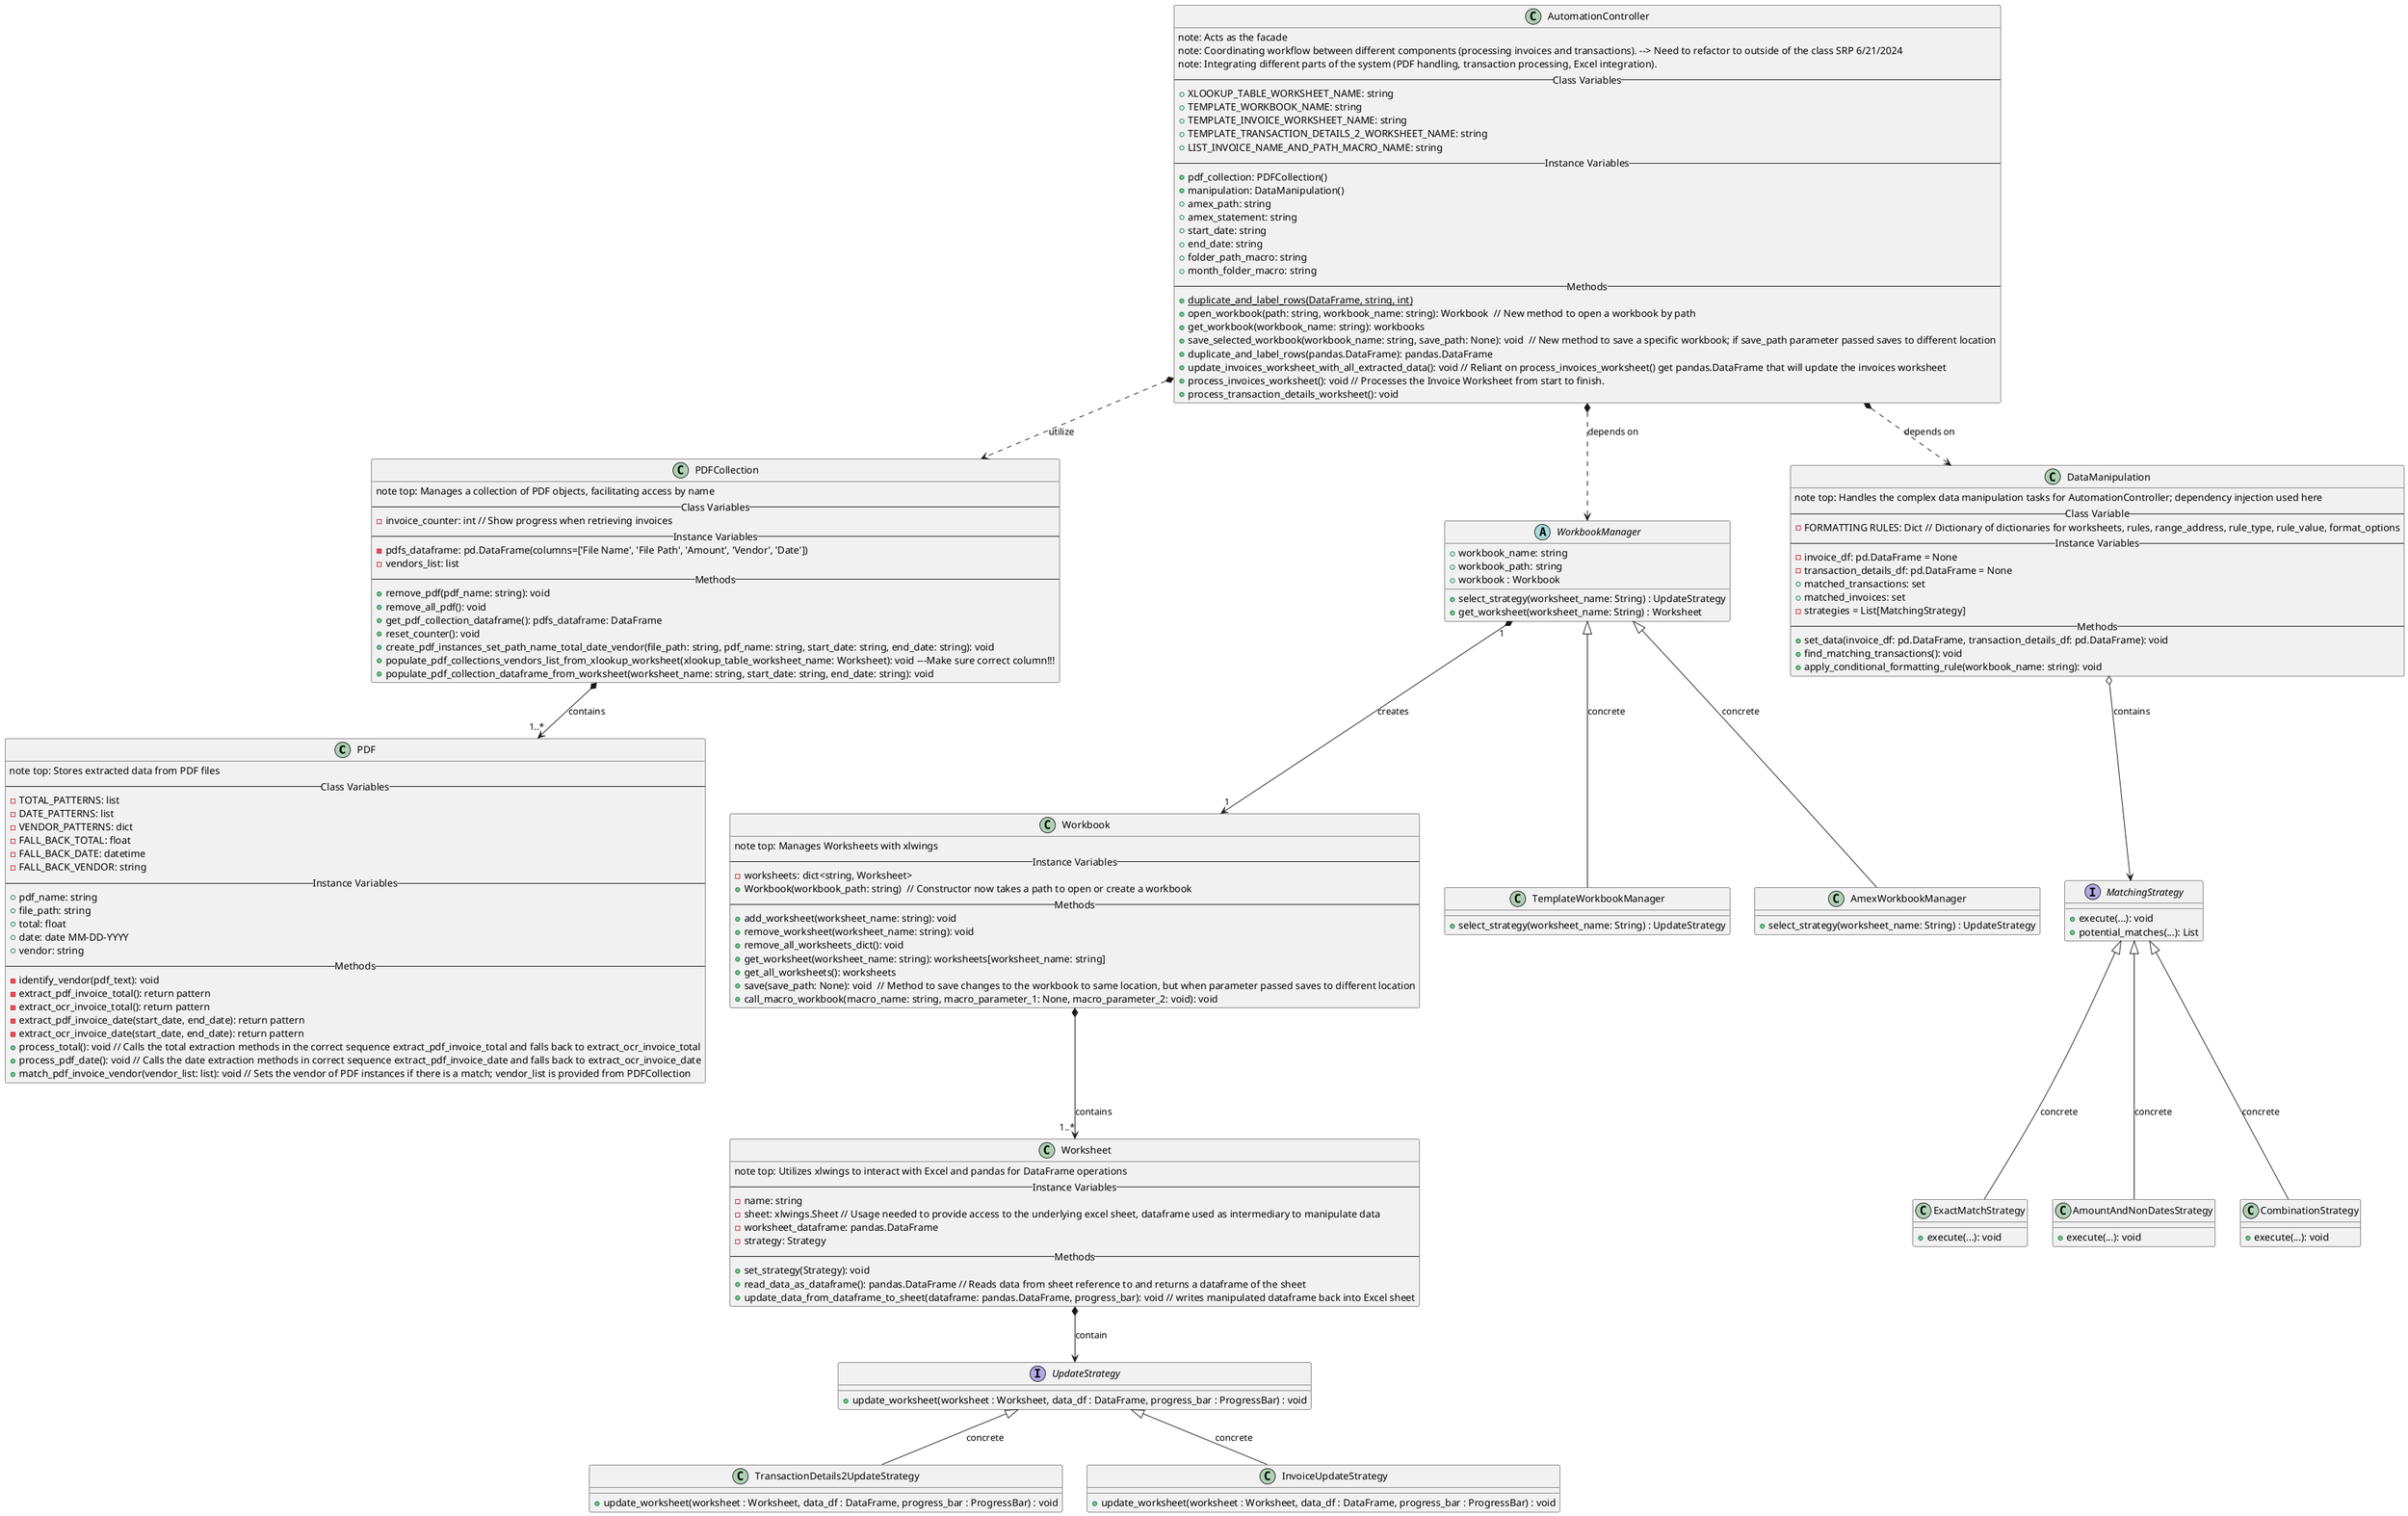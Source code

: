 @startuml
'https://plantuml.com/class-diagram

class PDF {
    note top: Stores extracted data from PDF files
    -- Class Variables --
    - TOTAL_PATTERNS: list
    - DATE_PATTERNS: list
    - VENDOR_PATTERNS: dict
    - FALL_BACK_TOTAL: float
    - FALL_BACK_DATE: datetime
    - FALL_BACK_VENDOR: string
    -- Instance Variables --
    + pdf_name: string
    + file_path: string
    + total: float
    + date: date MM-DD-YYYY
    + vendor: string
    -- Methods --
    - identify_vendor(pdf_text): void
    - extract_pdf_invoice_total(): return pattern
    - extract_ocr_invoice_total(): return pattern
    - extract_pdf_invoice_date(start_date, end_date): return pattern
    - extract_ocr_invoice_date(start_date, end_date): return pattern
    + process_total(): void // Calls the total extraction methods in the correct sequence extract_pdf_invoice_total and falls back to extract_ocr_invoice_total
    + process_pdf_date(): void // Calls the date extraction methods in correct sequence extract_pdf_invoice_date and falls back to extract_ocr_invoice_date
    + match_pdf_invoice_vendor(vendor_list: list): void // Sets the vendor of PDF instances if there is a match; vendor_list is provided from PDFCollection
}

class PDFCollection {
    note top: Manages a collection of PDF objects, facilitating access by name
    -- Class Variables --
    - invoice_counter: int // Show progress when retrieving invoices
    -- Instance Variables --
    - pdfs_dataframe: pd.DataFrame(columns=['File Name', 'File Path', 'Amount', 'Vendor', 'Date'])
    - vendors_list: list
    -- Methods --
    + remove_pdf(pdf_name: string): void
    + remove_all_pdf(): void
    + get_pdf_collection_dataframe(): pdfs_dataframe: DataFrame
    + reset_counter(): void
    + create_pdf_instances_set_path_name_total_date_vendor(file_path: string, pdf_name: string, start_date: string, end_date: string): void
    + populate_pdf_collections_vendors_list_from_xlookup_worksheet(xlookup_table_worksheet_name: Worksheet): void ---Make sure correct column!!!
    + populate_pdf_collection_dataframe_from_worksheet(worksheet_name: string, start_date: string, end_date: string): void
}

class Worksheet {
    note top: Utilizes xlwings to interact with Excel and pandas for DataFrame operations
    -- Instance Variables --
    - name: string
    - sheet: xlwings.Sheet // Usage needed to provide access to the underlying excel sheet, dataframe used as intermediary to manipulate data
    - worksheet_dataframe: pandas.DataFrame
    - strategy: Strategy
    -- Methods --
    + set_strategy(Strategy): void
    + read_data_as_dataframe(): pandas.DataFrame // Reads data from sheet reference to and returns a dataframe of the sheet
    + update_data_from_dataframe_to_sheet(dataframe: pandas.DataFrame, progress_bar): void // writes manipulated dataframe back into Excel sheet
}

class Workbook {
    note top: Manages Worksheets with xlwings
    -- Instance Variables --
    - worksheets: dict<string, Worksheet>
    + Workbook(workbook_path: string)  // Constructor now takes a path to open or create a workbook
    -- Methods --
    + add_worksheet(worksheet_name: string): void
    + remove_worksheet(worksheet_name: string): void
    + remove_all_worksheets_dict(): void
    + get_worksheet(worksheet_name: string): worksheets[worksheet_name: string]
    + get_all_worksheets(): worksheets
    + save(save_path: None): void  // Method to save changes to the workbook to same location, but when parameter passed saves to different location
    + call_macro_workbook(macro_name: string, macro_parameter_1: None, macro_parameter_2: void): void
}

abstract class WorkbookManager {
    + workbook_name: string
    + workbook_path: string
    + workbook : Workbook
    + select_strategy(worksheet_name: String) : UpdateStrategy
    + get_worksheet(worksheet_name: String) : Worksheet
}

class TemplateWorkbookManager{
    + select_strategy(worksheet_name: String) : UpdateStrategy
}

class AmexWorkbookManager{
    + select_strategy(worksheet_name: String) : UpdateStrategy
}

interface UpdateStrategy {
    + update_worksheet(worksheet : Worksheet, data_df : DataFrame, progress_bar : ProgressBar) : void
}

class TransactionDetails2UpdateStrategy{
    + update_worksheet(worksheet : Worksheet, data_df : DataFrame, progress_bar : ProgressBar) : void
}

class InvoiceUpdateStrategy{
    + update_worksheet(worksheet : Worksheet, data_df : DataFrame, progress_bar : ProgressBar) : void
}


class DataManipulation {
    note top: Handles the complex data manipulation tasks for AutomationController; dependency injection used here
   -- Class Variable --
   - FORMATTING RULES: Dict // Dictionary of dictionaries for worksheets, rules, range_address, rule_type, rule_value, format_options
   -- Instance Variables --
   - invoice_df: pd.DataFrame = None
   - transaction_details_df: pd.DataFrame = None
   + matched_transactions: set
   + matched_invoices: set
   - strategies = List[MatchingStrategy]
   -- Methods --
   + set_data(invoice_df: pd.DataFrame, transaction_details_df: pd.DataFrame): void
   + find_matching_transactions(): void
   + apply_conditional_formatting_rule(workbook_name: string): void
}

interface MatchingStrategy {
    + execute(...): void
    + potential_matches(...): List
}

class ExactMatchStrategy {
    + execute(...): void
}

class AmountAndNonDatesStrategy {
    + execute(...): void
}

class CombinationStrategy {
    + execute(...): void
}

class AutomationController {
    note: Acts as the facade
    note: Coordinating workflow between different components (processing invoices and transactions). --> Need to refactor to outside of the class SRP 6/21/2024
    note: Integrating different parts of the system (PDF handling, transaction processing, Excel integration).
    -- Class Variables --
    + XLOOKUP_TABLE_WORKSHEET_NAME: string
    + TEMPLATE_WORKBOOK_NAME: string
    + TEMPLATE_INVOICE_WORKSHEET_NAME: string
    + TEMPLATE_TRANSACTION_DETAILS_2_WORKSHEET_NAME: string
    + LIST_INVOICE_NAME_AND_PATH_MACRO_NAME: string
    -- Instance Variables --
'    + workbooks_dict: dict<string, Workbook>
    + pdf_collection: PDFCollection()
    + manipulation: DataManipulation()
    + amex_path: string
    + amex_statement: string
    + start_date: string
    + end_date: string
    + folder_path_macro: string
    + month_folder_macro: string
    -- Methods --
    + {static} duplicate_and_label_rows(DataFrame, string, int)
    + open_workbook(path: string, workbook_name: string): Workbook  // New method to open a workbook by path
    + get_workbook(workbook_name: string): workbooks
    + save_selected_workbook(workbook_name: string, save_path: None): void  // New method to save a specific workbook; if save_path parameter passed saves to different location
    + duplicate_and_label_rows(pandas.DataFrame): pandas.DataFrame
    + update_invoices_worksheet_with_all_extracted_data(): void // Reliant on process_invoices_worksheet() get pandas.DataFrame that will update the invoices worksheet
    + process_invoices_worksheet(): void // Processes the Invoice Worksheet from start to finish.
    + process_transaction_details_worksheet(): void
}

Workbook *--> "1..*" Worksheet : contains

PDFCollection *--> "1..*" PDF : contains

AutomationController *..> DataManipulation : depends on
AutomationController *..> WorkbookManager : depends on
AutomationController *..> PDFCollection : utilize

MatchingStrategy <|-- ExactMatchStrategy : concrete
MatchingStrategy <|-- AmountAndNonDatesStrategy : concrete
MatchingStrategy <|-- CombinationStrategy : concrete

DataManipulation o--> MatchingStrategy : contains

UpdateStrategy <|-- TransactionDetails2UpdateStrategy : concrete
UpdateStrategy <|-- InvoiceUpdateStrategy : concrete

Worksheet *--> UpdateStrategy : contain

WorkbookManager <|-- TemplateWorkbookManager : concrete
WorkbookManager <|-- AmexWorkbookManager  : concrete

WorkbookManager "1" *--> "1" Workbook : creates



@enduml
